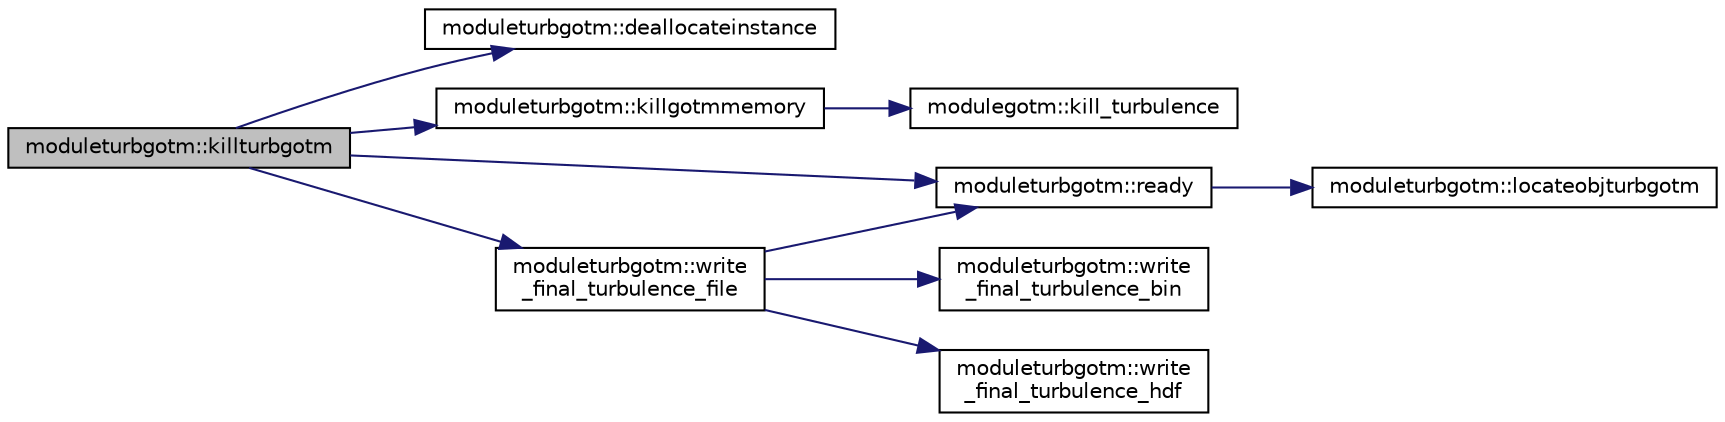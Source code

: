 digraph "moduleturbgotm::killturbgotm"
{
 // LATEX_PDF_SIZE
  edge [fontname="Helvetica",fontsize="10",labelfontname="Helvetica",labelfontsize="10"];
  node [fontname="Helvetica",fontsize="10",shape=record];
  rankdir="LR";
  Node1 [label="moduleturbgotm::killturbgotm",height=0.2,width=0.4,color="black", fillcolor="grey75", style="filled", fontcolor="black",tooltip=" "];
  Node1 -> Node2 [color="midnightblue",fontsize="10",style="solid",fontname="Helvetica"];
  Node2 [label="moduleturbgotm::deallocateinstance",height=0.2,width=0.4,color="black", fillcolor="white", style="filled",URL="$namespacemoduleturbgotm.html#ab38c9de41229ce2e4ae46d12471c0a00",tooltip=" "];
  Node1 -> Node3 [color="midnightblue",fontsize="10",style="solid",fontname="Helvetica"];
  Node3 [label="moduleturbgotm::killgotmmemory",height=0.2,width=0.4,color="black", fillcolor="white", style="filled",URL="$namespacemoduleturbgotm.html#aad945eb0d5a2d67bc28f53a95bed4242",tooltip=" "];
  Node3 -> Node4 [color="midnightblue",fontsize="10",style="solid",fontname="Helvetica"];
  Node4 [label="modulegotm::kill_turbulence",height=0.2,width=0.4,color="black", fillcolor="white", style="filled",URL="$namespacemodulegotm.html#a52589088a0366839f7e6684a9917a71a",tooltip=" "];
  Node1 -> Node5 [color="midnightblue",fontsize="10",style="solid",fontname="Helvetica"];
  Node5 [label="moduleturbgotm::ready",height=0.2,width=0.4,color="black", fillcolor="white", style="filled",URL="$namespacemoduleturbgotm.html#a8b59a232d6c61837f14e169cef43d695",tooltip=" "];
  Node5 -> Node6 [color="midnightblue",fontsize="10",style="solid",fontname="Helvetica"];
  Node6 [label="moduleturbgotm::locateobjturbgotm",height=0.2,width=0.4,color="black", fillcolor="white", style="filled",URL="$namespacemoduleturbgotm.html#a2445ccc2c59cf2ae892fd78dda123a3d",tooltip=" "];
  Node1 -> Node7 [color="midnightblue",fontsize="10",style="solid",fontname="Helvetica"];
  Node7 [label="moduleturbgotm::write\l_final_turbulence_file",height=0.2,width=0.4,color="black", fillcolor="white", style="filled",URL="$namespacemoduleturbgotm.html#a01feda969236095bbd86a65a94f4e37c",tooltip=" "];
  Node7 -> Node5 [color="midnightblue",fontsize="10",style="solid",fontname="Helvetica"];
  Node7 -> Node8 [color="midnightblue",fontsize="10",style="solid",fontname="Helvetica"];
  Node8 [label="moduleturbgotm::write\l_final_turbulence_bin",height=0.2,width=0.4,color="black", fillcolor="white", style="filled",URL="$namespacemoduleturbgotm.html#a471003d8ec76b83e26d91b8ed4815546",tooltip=" "];
  Node7 -> Node9 [color="midnightblue",fontsize="10",style="solid",fontname="Helvetica"];
  Node9 [label="moduleturbgotm::write\l_final_turbulence_hdf",height=0.2,width=0.4,color="black", fillcolor="white", style="filled",URL="$namespacemoduleturbgotm.html#afdd63df0733f254a488fb73b240eb944",tooltip=" "];
}
